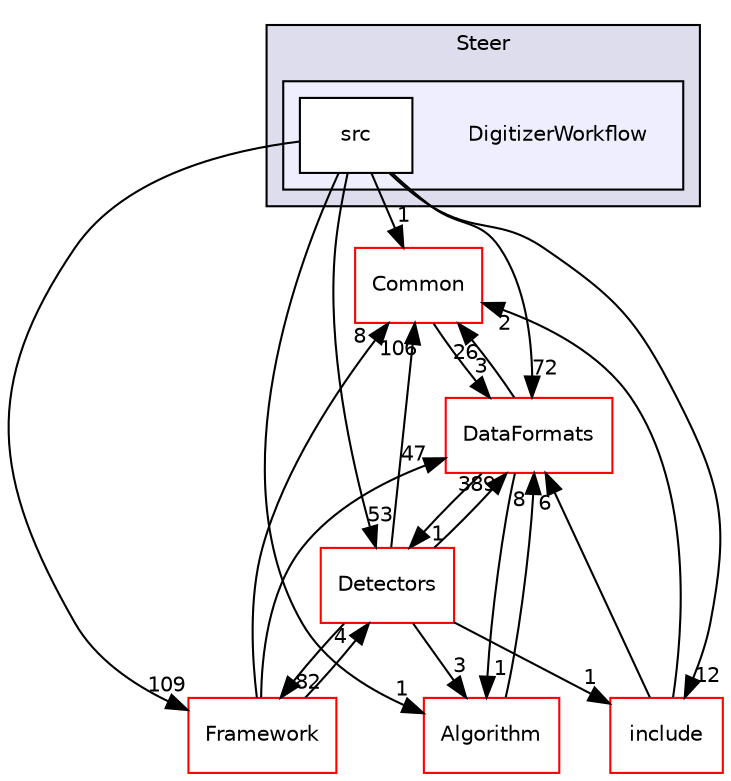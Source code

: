 digraph "/home/travis/build/AliceO2Group/AliceO2/Steer/DigitizerWorkflow" {
  bgcolor=transparent;
  compound=true
  node [ fontsize="10", fontname="Helvetica"];
  edge [ labelfontsize="10", labelfontname="Helvetica"];
  subgraph clusterdir_40b4a122691869ee86baf7f2711ed718 {
    graph [ bgcolor="#ddddee", pencolor="black", label="Steer" fontname="Helvetica", fontsize="10", URL="dir_40b4a122691869ee86baf7f2711ed718.html"]
  subgraph clusterdir_a195a20aec66d1e163ba7321e47c9d6e {
    graph [ bgcolor="#eeeeff", pencolor="black", label="" URL="dir_a195a20aec66d1e163ba7321e47c9d6e.html"];
    dir_a195a20aec66d1e163ba7321e47c9d6e [shape=plaintext label="DigitizerWorkflow"];
    dir_86a20ab9c6baa8064a451e42ec4f4dc0 [shape=box label="src" color="black" fillcolor="white" style="filled" URL="dir_86a20ab9c6baa8064a451e42ec4f4dc0.html"];
  }
  }
  dir_4ab6b4cc6a7edbff49100e9123df213f [shape=box label="Common" color="red" URL="dir_4ab6b4cc6a7edbff49100e9123df213f.html"];
  dir_051dca18e802f8e9474f2e30d29c04e0 [shape=box label="Detectors" color="red" URL="dir_051dca18e802f8e9474f2e30d29c04e0.html"];
  dir_8ba487e25de5ee77e05e9dce7582cb98 [shape=box label="Algorithm" color="red" URL="dir_8ba487e25de5ee77e05e9dce7582cb98.html"];
  dir_a1435872ec32250c24e4b9798bc29a35 [shape=box label="include" color="red" URL="dir_a1435872ec32250c24e4b9798bc29a35.html"];
  dir_bcbb2cf9a3d3d83e5515c82071a07177 [shape=box label="Framework" color="red" URL="dir_bcbb2cf9a3d3d83e5515c82071a07177.html"];
  dir_2171f7ec022c5423887b07c69b2f5b48 [shape=box label="DataFormats" color="red" URL="dir_2171f7ec022c5423887b07c69b2f5b48.html"];
  dir_4ab6b4cc6a7edbff49100e9123df213f->dir_2171f7ec022c5423887b07c69b2f5b48 [headlabel="3", labeldistance=1.5 headhref="dir_000016_000055.html"];
  dir_051dca18e802f8e9474f2e30d29c04e0->dir_4ab6b4cc6a7edbff49100e9123df213f [headlabel="106", labeldistance=1.5 headhref="dir_000029_000016.html"];
  dir_051dca18e802f8e9474f2e30d29c04e0->dir_8ba487e25de5ee77e05e9dce7582cb98 [headlabel="3", labeldistance=1.5 headhref="dir_000029_000000.html"];
  dir_051dca18e802f8e9474f2e30d29c04e0->dir_a1435872ec32250c24e4b9798bc29a35 [headlabel="1", labeldistance=1.5 headhref="dir_000029_000452.html"];
  dir_051dca18e802f8e9474f2e30d29c04e0->dir_bcbb2cf9a3d3d83e5515c82071a07177 [headlabel="82", labeldistance=1.5 headhref="dir_000029_000036.html"];
  dir_051dca18e802f8e9474f2e30d29c04e0->dir_2171f7ec022c5423887b07c69b2f5b48 [headlabel="389", labeldistance=1.5 headhref="dir_000029_000055.html"];
  dir_86a20ab9c6baa8064a451e42ec4f4dc0->dir_4ab6b4cc6a7edbff49100e9123df213f [headlabel="1", labeldistance=1.5 headhref="dir_000451_000016.html"];
  dir_86a20ab9c6baa8064a451e42ec4f4dc0->dir_051dca18e802f8e9474f2e30d29c04e0 [headlabel="53", labeldistance=1.5 headhref="dir_000451_000029.html"];
  dir_86a20ab9c6baa8064a451e42ec4f4dc0->dir_8ba487e25de5ee77e05e9dce7582cb98 [headlabel="1", labeldistance=1.5 headhref="dir_000451_000000.html"];
  dir_86a20ab9c6baa8064a451e42ec4f4dc0->dir_a1435872ec32250c24e4b9798bc29a35 [headlabel="12", labeldistance=1.5 headhref="dir_000451_000452.html"];
  dir_86a20ab9c6baa8064a451e42ec4f4dc0->dir_bcbb2cf9a3d3d83e5515c82071a07177 [headlabel="109", labeldistance=1.5 headhref="dir_000451_000036.html"];
  dir_86a20ab9c6baa8064a451e42ec4f4dc0->dir_2171f7ec022c5423887b07c69b2f5b48 [headlabel="72", labeldistance=1.5 headhref="dir_000451_000055.html"];
  dir_8ba487e25de5ee77e05e9dce7582cb98->dir_2171f7ec022c5423887b07c69b2f5b48 [headlabel="8", labeldistance=1.5 headhref="dir_000000_000055.html"];
  dir_a1435872ec32250c24e4b9798bc29a35->dir_4ab6b4cc6a7edbff49100e9123df213f [headlabel="2", labeldistance=1.5 headhref="dir_000452_000016.html"];
  dir_a1435872ec32250c24e4b9798bc29a35->dir_2171f7ec022c5423887b07c69b2f5b48 [headlabel="6", labeldistance=1.5 headhref="dir_000452_000055.html"];
  dir_bcbb2cf9a3d3d83e5515c82071a07177->dir_4ab6b4cc6a7edbff49100e9123df213f [headlabel="8", labeldistance=1.5 headhref="dir_000036_000016.html"];
  dir_bcbb2cf9a3d3d83e5515c82071a07177->dir_051dca18e802f8e9474f2e30d29c04e0 [headlabel="4", labeldistance=1.5 headhref="dir_000036_000029.html"];
  dir_bcbb2cf9a3d3d83e5515c82071a07177->dir_2171f7ec022c5423887b07c69b2f5b48 [headlabel="47", labeldistance=1.5 headhref="dir_000036_000055.html"];
  dir_2171f7ec022c5423887b07c69b2f5b48->dir_4ab6b4cc6a7edbff49100e9123df213f [headlabel="26", labeldistance=1.5 headhref="dir_000055_000016.html"];
  dir_2171f7ec022c5423887b07c69b2f5b48->dir_051dca18e802f8e9474f2e30d29c04e0 [headlabel="1", labeldistance=1.5 headhref="dir_000055_000029.html"];
  dir_2171f7ec022c5423887b07c69b2f5b48->dir_8ba487e25de5ee77e05e9dce7582cb98 [headlabel="1", labeldistance=1.5 headhref="dir_000055_000000.html"];
}
